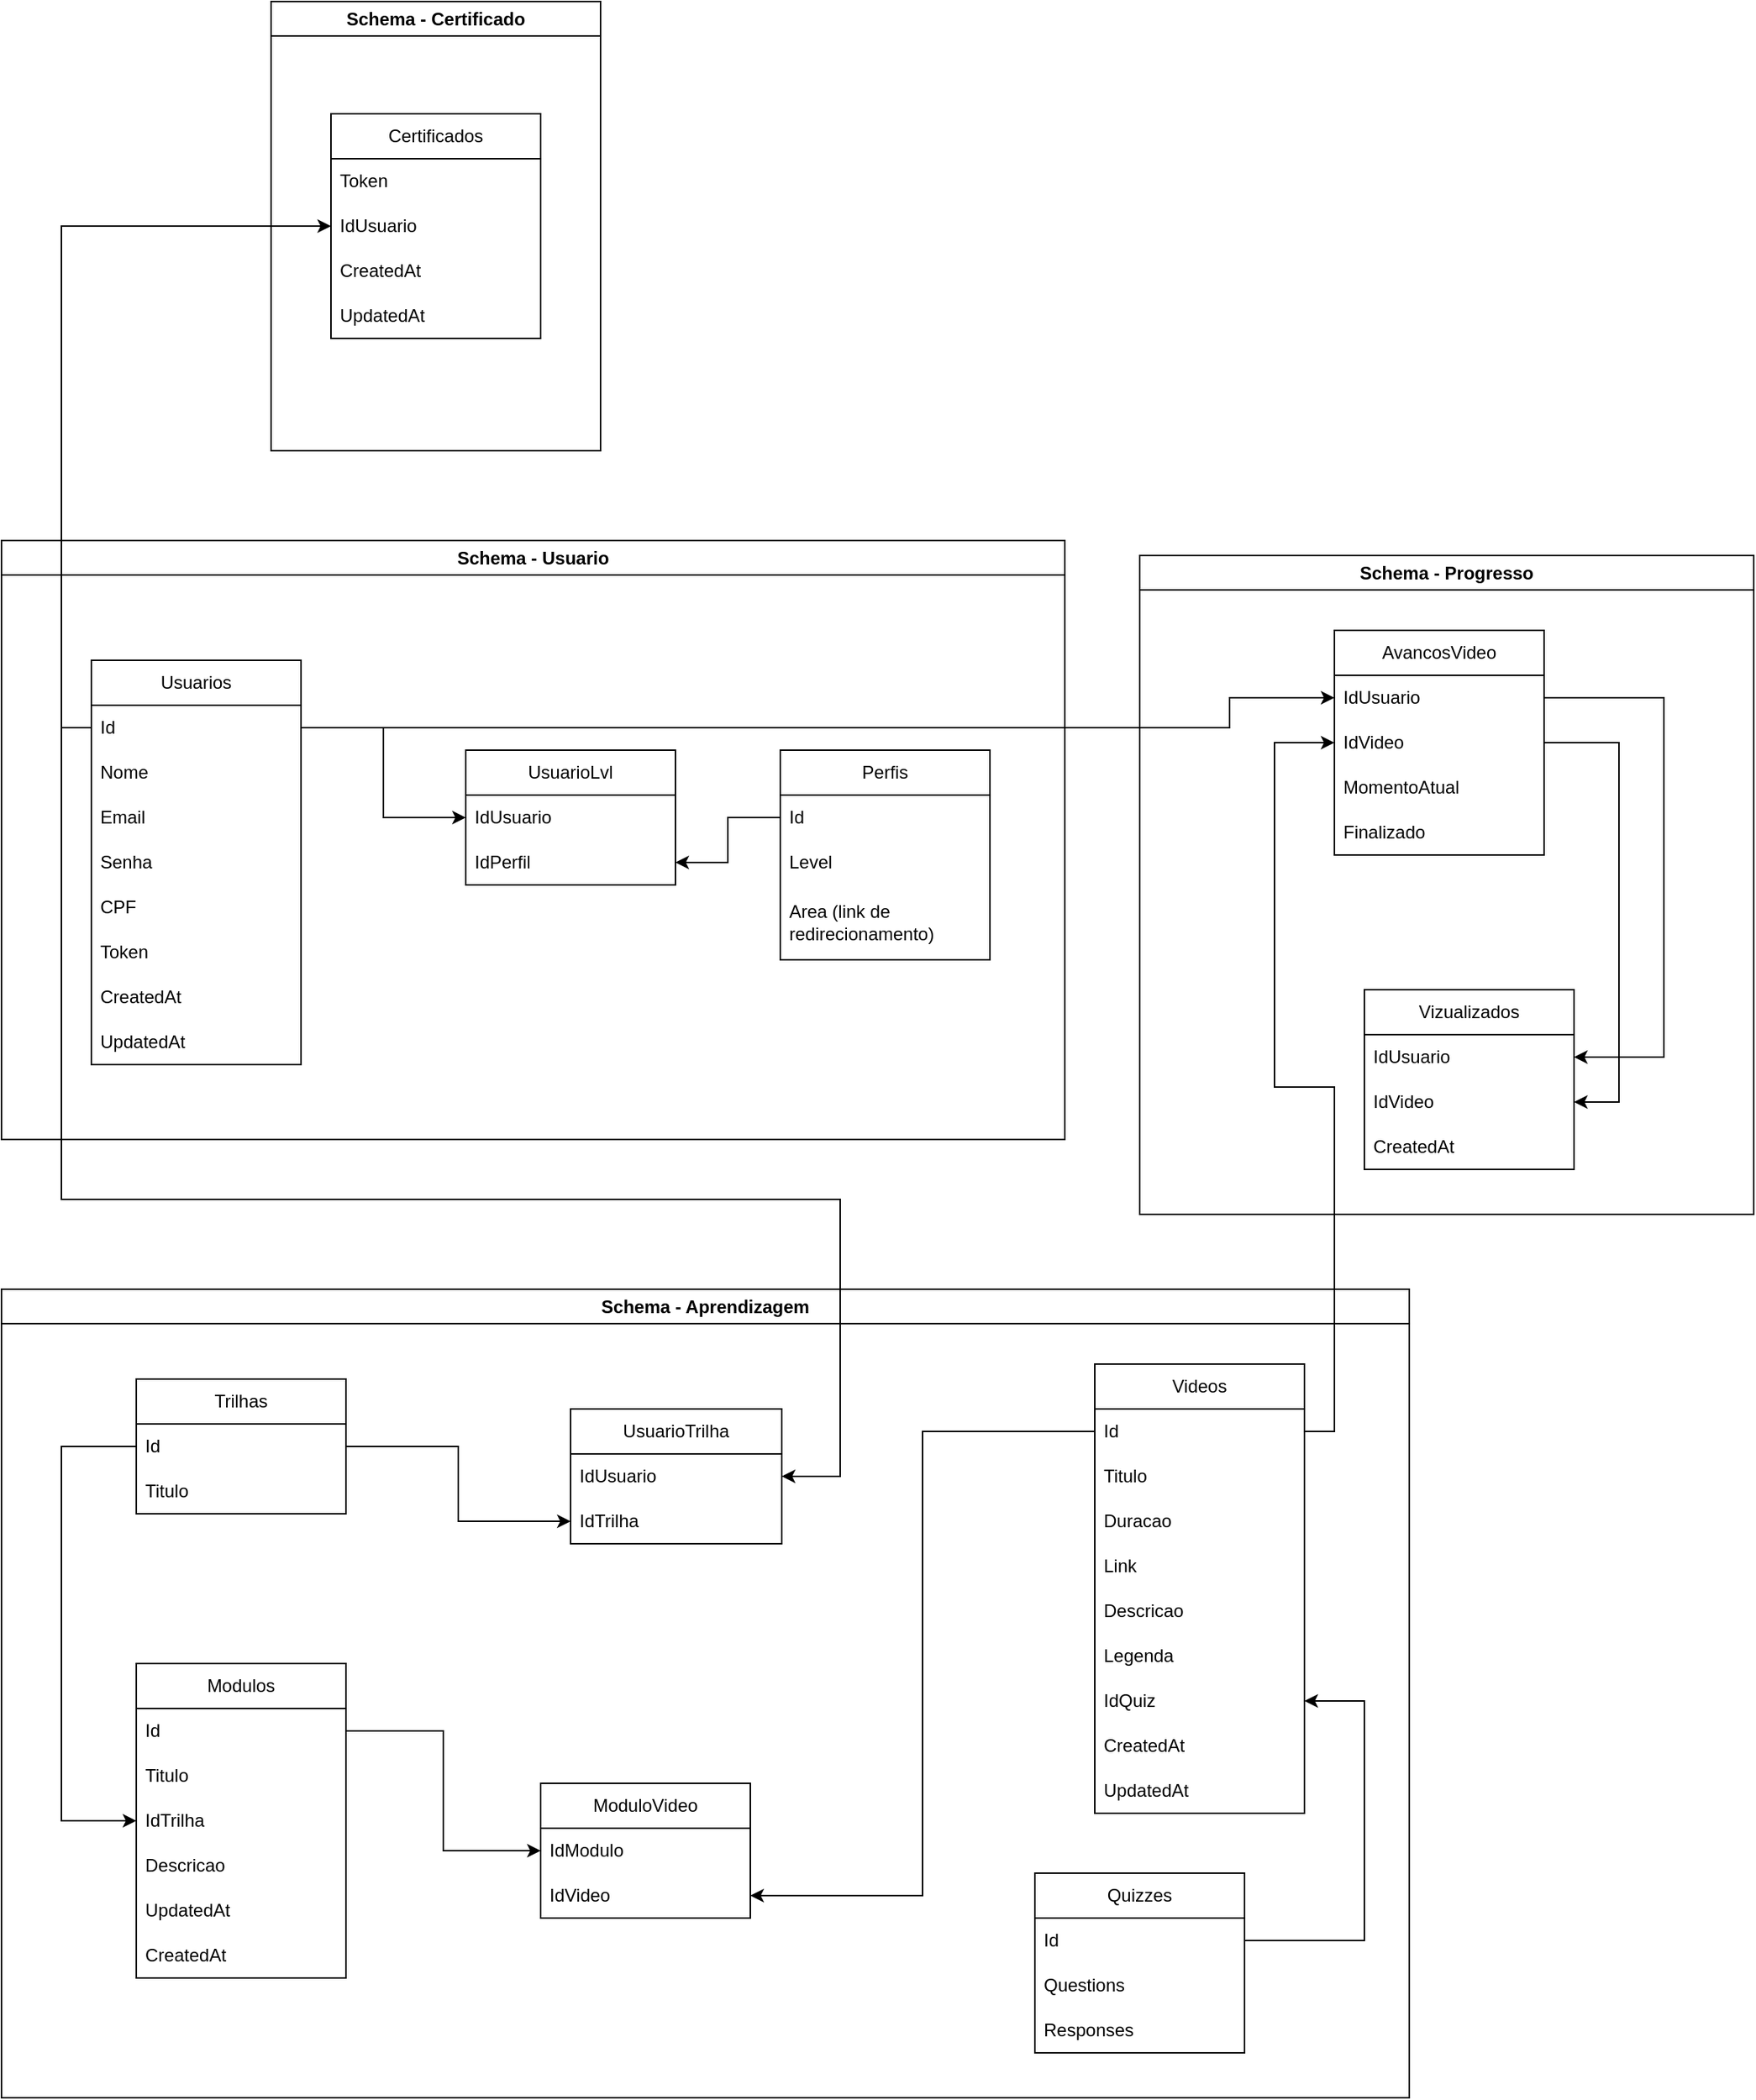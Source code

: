 <mxfile version="26.0.16">
  <diagram name="Página-1" id="J46BNIFR4DqUpVyar3QC">
    <mxGraphModel dx="1895" dy="3129" grid="1" gridSize="10" guides="1" tooltips="1" connect="1" arrows="1" fold="1" page="1" pageScale="1" pageWidth="827" pageHeight="1169" math="0" shadow="0">
      <root>
        <mxCell id="0" />
        <mxCell id="1" parent="0" />
        <mxCell id="i8VzWhoQtlo5uoMlYxRw-32" value="Schema - Usuario" style="swimlane;whiteSpace=wrap;html=1;" parent="1" vertex="1">
          <mxGeometry x="270" y="-370" width="710" height="400" as="geometry" />
        </mxCell>
        <mxCell id="i8VzWhoQtlo5uoMlYxRw-1" value="Usuarios" style="swimlane;fontStyle=0;childLayout=stackLayout;horizontal=1;startSize=30;horizontalStack=0;resizeParent=1;resizeParentMax=0;resizeLast=0;collapsible=1;marginBottom=0;whiteSpace=wrap;html=1;" parent="i8VzWhoQtlo5uoMlYxRw-32" vertex="1">
          <mxGeometry x="60" y="80" width="140" height="270" as="geometry" />
        </mxCell>
        <mxCell id="i8VzWhoQtlo5uoMlYxRw-10" value="Id" style="text;strokeColor=none;fillColor=none;align=left;verticalAlign=middle;spacingLeft=4;spacingRight=4;overflow=hidden;points=[[0,0.5],[1,0.5]];portConstraint=eastwest;rotatable=0;whiteSpace=wrap;html=1;" parent="i8VzWhoQtlo5uoMlYxRw-1" vertex="1">
          <mxGeometry y="30" width="140" height="30" as="geometry" />
        </mxCell>
        <mxCell id="i8VzWhoQtlo5uoMlYxRw-2" value="Nome" style="text;strokeColor=none;fillColor=none;align=left;verticalAlign=middle;spacingLeft=4;spacingRight=4;overflow=hidden;points=[[0,0.5],[1,0.5]];portConstraint=eastwest;rotatable=0;whiteSpace=wrap;html=1;" parent="i8VzWhoQtlo5uoMlYxRw-1" vertex="1">
          <mxGeometry y="60" width="140" height="30" as="geometry" />
        </mxCell>
        <mxCell id="i8VzWhoQtlo5uoMlYxRw-3" value="Email" style="text;strokeColor=none;fillColor=none;align=left;verticalAlign=middle;spacingLeft=4;spacingRight=4;overflow=hidden;points=[[0,0.5],[1,0.5]];portConstraint=eastwest;rotatable=0;whiteSpace=wrap;html=1;" parent="i8VzWhoQtlo5uoMlYxRw-1" vertex="1">
          <mxGeometry y="90" width="140" height="30" as="geometry" />
        </mxCell>
        <mxCell id="i8VzWhoQtlo5uoMlYxRw-4" value="Senha" style="text;strokeColor=none;fillColor=none;align=left;verticalAlign=middle;spacingLeft=4;spacingRight=4;overflow=hidden;points=[[0,0.5],[1,0.5]];portConstraint=eastwest;rotatable=0;whiteSpace=wrap;html=1;" parent="i8VzWhoQtlo5uoMlYxRw-1" vertex="1">
          <mxGeometry y="120" width="140" height="30" as="geometry" />
        </mxCell>
        <mxCell id="i8VzWhoQtlo5uoMlYxRw-5" value="CPF" style="text;strokeColor=none;fillColor=none;align=left;verticalAlign=middle;spacingLeft=4;spacingRight=4;overflow=hidden;points=[[0,0.5],[1,0.5]];portConstraint=eastwest;rotatable=0;whiteSpace=wrap;html=1;" parent="i8VzWhoQtlo5uoMlYxRw-1" vertex="1">
          <mxGeometry y="150" width="140" height="30" as="geometry" />
        </mxCell>
        <mxCell id="i8VzWhoQtlo5uoMlYxRw-6" value="Token" style="text;strokeColor=none;fillColor=none;align=left;verticalAlign=middle;spacingLeft=4;spacingRight=4;overflow=hidden;points=[[0,0.5],[1,0.5]];portConstraint=eastwest;rotatable=0;whiteSpace=wrap;html=1;" parent="i8VzWhoQtlo5uoMlYxRw-1" vertex="1">
          <mxGeometry y="180" width="140" height="30" as="geometry" />
        </mxCell>
        <mxCell id="i8VzWhoQtlo5uoMlYxRw-8" value="CreatedAt" style="text;strokeColor=none;fillColor=none;align=left;verticalAlign=middle;spacingLeft=4;spacingRight=4;overflow=hidden;points=[[0,0.5],[1,0.5]];portConstraint=eastwest;rotatable=0;whiteSpace=wrap;html=1;" parent="i8VzWhoQtlo5uoMlYxRw-1" vertex="1">
          <mxGeometry y="210" width="140" height="30" as="geometry" />
        </mxCell>
        <mxCell id="i8VzWhoQtlo5uoMlYxRw-9" value="UpdatedAt" style="text;strokeColor=none;fillColor=none;align=left;verticalAlign=middle;spacingLeft=4;spacingRight=4;overflow=hidden;points=[[0,0.5],[1,0.5]];portConstraint=eastwest;rotatable=0;whiteSpace=wrap;html=1;" parent="i8VzWhoQtlo5uoMlYxRw-1" vertex="1">
          <mxGeometry y="240" width="140" height="30" as="geometry" />
        </mxCell>
        <mxCell id="i8VzWhoQtlo5uoMlYxRw-11" value="Perfis" style="swimlane;fontStyle=0;childLayout=stackLayout;horizontal=1;startSize=30;horizontalStack=0;resizeParent=1;resizeParentMax=0;resizeLast=0;collapsible=1;marginBottom=0;whiteSpace=wrap;html=1;" parent="i8VzWhoQtlo5uoMlYxRw-32" vertex="1">
          <mxGeometry x="520" y="140" width="140" height="140" as="geometry" />
        </mxCell>
        <mxCell id="i8VzWhoQtlo5uoMlYxRw-12" value="Id" style="text;strokeColor=none;fillColor=none;align=left;verticalAlign=middle;spacingLeft=4;spacingRight=4;overflow=hidden;points=[[0,0.5],[1,0.5]];portConstraint=eastwest;rotatable=0;whiteSpace=wrap;html=1;" parent="i8VzWhoQtlo5uoMlYxRw-11" vertex="1">
          <mxGeometry y="30" width="140" height="30" as="geometry" />
        </mxCell>
        <mxCell id="i8VzWhoQtlo5uoMlYxRw-13" value="Level" style="text;strokeColor=none;fillColor=none;align=left;verticalAlign=middle;spacingLeft=4;spacingRight=4;overflow=hidden;points=[[0,0.5],[1,0.5]];portConstraint=eastwest;rotatable=0;whiteSpace=wrap;html=1;" parent="i8VzWhoQtlo5uoMlYxRw-11" vertex="1">
          <mxGeometry y="60" width="140" height="30" as="geometry" />
        </mxCell>
        <mxCell id="S9HirE6GE0eVUpvPNjMm-1" value="Area (link de redirecionamento)" style="text;strokeColor=none;fillColor=none;align=left;verticalAlign=middle;spacingLeft=4;spacingRight=4;overflow=hidden;points=[[0,0.5],[1,0.5]];portConstraint=eastwest;rotatable=0;whiteSpace=wrap;html=1;" vertex="1" parent="i8VzWhoQtlo5uoMlYxRw-11">
          <mxGeometry y="90" width="140" height="50" as="geometry" />
        </mxCell>
        <mxCell id="i8VzWhoQtlo5uoMlYxRw-15" value="UsuarioLvl" style="swimlane;fontStyle=0;childLayout=stackLayout;horizontal=1;startSize=30;horizontalStack=0;resizeParent=1;resizeParentMax=0;resizeLast=0;collapsible=1;marginBottom=0;whiteSpace=wrap;html=1;" parent="i8VzWhoQtlo5uoMlYxRw-32" vertex="1">
          <mxGeometry x="310" y="140" width="140" height="90" as="geometry" />
        </mxCell>
        <mxCell id="i8VzWhoQtlo5uoMlYxRw-16" value="IdUsuario" style="text;strokeColor=none;fillColor=none;align=left;verticalAlign=middle;spacingLeft=4;spacingRight=4;overflow=hidden;points=[[0,0.5],[1,0.5]];portConstraint=eastwest;rotatable=0;whiteSpace=wrap;html=1;" parent="i8VzWhoQtlo5uoMlYxRw-15" vertex="1">
          <mxGeometry y="30" width="140" height="30" as="geometry" />
        </mxCell>
        <mxCell id="i8VzWhoQtlo5uoMlYxRw-17" value="IdPerfil" style="text;strokeColor=none;fillColor=none;align=left;verticalAlign=middle;spacingLeft=4;spacingRight=4;overflow=hidden;points=[[0,0.5],[1,0.5]];portConstraint=eastwest;rotatable=0;whiteSpace=wrap;html=1;" parent="i8VzWhoQtlo5uoMlYxRw-15" vertex="1">
          <mxGeometry y="60" width="140" height="30" as="geometry" />
        </mxCell>
        <mxCell id="i8VzWhoQtlo5uoMlYxRw-19" style="edgeStyle=orthogonalEdgeStyle;rounded=0;orthogonalLoop=1;jettySize=auto;html=1;exitX=1;exitY=0.5;exitDx=0;exitDy=0;entryX=0;entryY=0.5;entryDx=0;entryDy=0;" parent="i8VzWhoQtlo5uoMlYxRw-32" source="i8VzWhoQtlo5uoMlYxRw-10" target="i8VzWhoQtlo5uoMlYxRw-16" edge="1">
          <mxGeometry relative="1" as="geometry" />
        </mxCell>
        <mxCell id="i8VzWhoQtlo5uoMlYxRw-20" style="edgeStyle=orthogonalEdgeStyle;rounded=0;orthogonalLoop=1;jettySize=auto;html=1;exitX=0;exitY=0.5;exitDx=0;exitDy=0;entryX=1;entryY=0.5;entryDx=0;entryDy=0;" parent="i8VzWhoQtlo5uoMlYxRw-32" source="i8VzWhoQtlo5uoMlYxRw-12" target="i8VzWhoQtlo5uoMlYxRw-17" edge="1">
          <mxGeometry relative="1" as="geometry" />
        </mxCell>
        <mxCell id="i8VzWhoQtlo5uoMlYxRw-33" value="Schema - Aprendizagem" style="swimlane;whiteSpace=wrap;html=1;" parent="1" vertex="1">
          <mxGeometry x="270" y="130" width="940" height="540" as="geometry" />
        </mxCell>
        <mxCell id="i8VzWhoQtlo5uoMlYxRw-21" value="Modulos" style="swimlane;fontStyle=0;childLayout=stackLayout;horizontal=1;startSize=30;horizontalStack=0;resizeParent=1;resizeParentMax=0;resizeLast=0;collapsible=1;marginBottom=0;whiteSpace=wrap;html=1;" parent="i8VzWhoQtlo5uoMlYxRw-33" vertex="1">
          <mxGeometry x="90" y="250" width="140" height="210" as="geometry" />
        </mxCell>
        <mxCell id="i8VzWhoQtlo5uoMlYxRw-22" value="Id" style="text;strokeColor=none;fillColor=none;align=left;verticalAlign=middle;spacingLeft=4;spacingRight=4;overflow=hidden;points=[[0,0.5],[1,0.5]];portConstraint=eastwest;rotatable=0;whiteSpace=wrap;html=1;" parent="i8VzWhoQtlo5uoMlYxRw-21" vertex="1">
          <mxGeometry y="30" width="140" height="30" as="geometry" />
        </mxCell>
        <mxCell id="i8VzWhoQtlo5uoMlYxRw-23" value="Titulo" style="text;strokeColor=none;fillColor=none;align=left;verticalAlign=middle;spacingLeft=4;spacingRight=4;overflow=hidden;points=[[0,0.5],[1,0.5]];portConstraint=eastwest;rotatable=0;whiteSpace=wrap;html=1;" parent="i8VzWhoQtlo5uoMlYxRw-21" vertex="1">
          <mxGeometry y="60" width="140" height="30" as="geometry" />
        </mxCell>
        <mxCell id="i8VzWhoQtlo5uoMlYxRw-30" value="IdTrilha" style="text;strokeColor=none;fillColor=none;align=left;verticalAlign=middle;spacingLeft=4;spacingRight=4;overflow=hidden;points=[[0,0.5],[1,0.5]];portConstraint=eastwest;rotatable=0;whiteSpace=wrap;html=1;" parent="i8VzWhoQtlo5uoMlYxRw-21" vertex="1">
          <mxGeometry y="90" width="140" height="30" as="geometry" />
        </mxCell>
        <mxCell id="S9HirE6GE0eVUpvPNjMm-11" value="Descricao" style="text;strokeColor=none;fillColor=none;align=left;verticalAlign=middle;spacingLeft=4;spacingRight=4;overflow=hidden;points=[[0,0.5],[1,0.5]];portConstraint=eastwest;rotatable=0;whiteSpace=wrap;html=1;" vertex="1" parent="i8VzWhoQtlo5uoMlYxRw-21">
          <mxGeometry y="120" width="140" height="30" as="geometry" />
        </mxCell>
        <mxCell id="i8VzWhoQtlo5uoMlYxRw-29" value="UpdatedAt" style="text;strokeColor=none;fillColor=none;align=left;verticalAlign=middle;spacingLeft=4;spacingRight=4;overflow=hidden;points=[[0,0.5],[1,0.5]];portConstraint=eastwest;rotatable=0;whiteSpace=wrap;html=1;" parent="i8VzWhoQtlo5uoMlYxRw-21" vertex="1">
          <mxGeometry y="150" width="140" height="30" as="geometry" />
        </mxCell>
        <mxCell id="i8VzWhoQtlo5uoMlYxRw-28" value="CreatedAt" style="text;strokeColor=none;fillColor=none;align=left;verticalAlign=middle;spacingLeft=4;spacingRight=4;overflow=hidden;points=[[0,0.5],[1,0.5]];portConstraint=eastwest;rotatable=0;whiteSpace=wrap;html=1;" parent="i8VzWhoQtlo5uoMlYxRw-21" vertex="1">
          <mxGeometry y="180" width="140" height="30" as="geometry" />
        </mxCell>
        <mxCell id="i8VzWhoQtlo5uoMlYxRw-25" value="Trilhas" style="swimlane;fontStyle=0;childLayout=stackLayout;horizontal=1;startSize=30;horizontalStack=0;resizeParent=1;resizeParentMax=0;resizeLast=0;collapsible=1;marginBottom=0;whiteSpace=wrap;html=1;" parent="i8VzWhoQtlo5uoMlYxRw-33" vertex="1">
          <mxGeometry x="90" y="60" width="140" height="90" as="geometry" />
        </mxCell>
        <mxCell id="i8VzWhoQtlo5uoMlYxRw-26" value="Id" style="text;strokeColor=none;fillColor=none;align=left;verticalAlign=middle;spacingLeft=4;spacingRight=4;overflow=hidden;points=[[0,0.5],[1,0.5]];portConstraint=eastwest;rotatable=0;whiteSpace=wrap;html=1;" parent="i8VzWhoQtlo5uoMlYxRw-25" vertex="1">
          <mxGeometry y="30" width="140" height="30" as="geometry" />
        </mxCell>
        <mxCell id="i8VzWhoQtlo5uoMlYxRw-27" value="Titulo" style="text;strokeColor=none;fillColor=none;align=left;verticalAlign=middle;spacingLeft=4;spacingRight=4;overflow=hidden;points=[[0,0.5],[1,0.5]];portConstraint=eastwest;rotatable=0;whiteSpace=wrap;html=1;" parent="i8VzWhoQtlo5uoMlYxRw-25" vertex="1">
          <mxGeometry y="60" width="140" height="30" as="geometry" />
        </mxCell>
        <mxCell id="S9HirE6GE0eVUpvPNjMm-2" value="Videos" style="swimlane;fontStyle=0;childLayout=stackLayout;horizontal=1;startSize=30;horizontalStack=0;resizeParent=1;resizeParentMax=0;resizeLast=0;collapsible=1;marginBottom=0;whiteSpace=wrap;html=1;" vertex="1" parent="i8VzWhoQtlo5uoMlYxRw-33">
          <mxGeometry x="730" y="50" width="140" height="300" as="geometry" />
        </mxCell>
        <mxCell id="S9HirE6GE0eVUpvPNjMm-3" value="Id" style="text;strokeColor=none;fillColor=none;align=left;verticalAlign=middle;spacingLeft=4;spacingRight=4;overflow=hidden;points=[[0,0.5],[1,0.5]];portConstraint=eastwest;rotatable=0;whiteSpace=wrap;html=1;" vertex="1" parent="S9HirE6GE0eVUpvPNjMm-2">
          <mxGeometry y="30" width="140" height="30" as="geometry" />
        </mxCell>
        <mxCell id="S9HirE6GE0eVUpvPNjMm-4" value="Titulo" style="text;strokeColor=none;fillColor=none;align=left;verticalAlign=middle;spacingLeft=4;spacingRight=4;overflow=hidden;points=[[0,0.5],[1,0.5]];portConstraint=eastwest;rotatable=0;whiteSpace=wrap;html=1;" vertex="1" parent="S9HirE6GE0eVUpvPNjMm-2">
          <mxGeometry y="60" width="140" height="30" as="geometry" />
        </mxCell>
        <mxCell id="S9HirE6GE0eVUpvPNjMm-43" value="Duracao" style="text;strokeColor=none;fillColor=none;align=left;verticalAlign=middle;spacingLeft=4;spacingRight=4;overflow=hidden;points=[[0,0.5],[1,0.5]];portConstraint=eastwest;rotatable=0;whiteSpace=wrap;html=1;" vertex="1" parent="S9HirE6GE0eVUpvPNjMm-2">
          <mxGeometry y="90" width="140" height="30" as="geometry" />
        </mxCell>
        <mxCell id="S9HirE6GE0eVUpvPNjMm-5" value="Link" style="text;strokeColor=none;fillColor=none;align=left;verticalAlign=middle;spacingLeft=4;spacingRight=4;overflow=hidden;points=[[0,0.5],[1,0.5]];portConstraint=eastwest;rotatable=0;whiteSpace=wrap;html=1;" vertex="1" parent="S9HirE6GE0eVUpvPNjMm-2">
          <mxGeometry y="120" width="140" height="30" as="geometry" />
        </mxCell>
        <mxCell id="S9HirE6GE0eVUpvPNjMm-14" value="Descricao" style="text;strokeColor=none;fillColor=none;align=left;verticalAlign=middle;spacingLeft=4;spacingRight=4;overflow=hidden;points=[[0,0.5],[1,0.5]];portConstraint=eastwest;rotatable=0;whiteSpace=wrap;html=1;" vertex="1" parent="S9HirE6GE0eVUpvPNjMm-2">
          <mxGeometry y="150" width="140" height="30" as="geometry" />
        </mxCell>
        <mxCell id="S9HirE6GE0eVUpvPNjMm-15" value="Legenda" style="text;strokeColor=none;fillColor=none;align=left;verticalAlign=middle;spacingLeft=4;spacingRight=4;overflow=hidden;points=[[0,0.5],[1,0.5]];portConstraint=eastwest;rotatable=0;whiteSpace=wrap;html=1;" vertex="1" parent="S9HirE6GE0eVUpvPNjMm-2">
          <mxGeometry y="180" width="140" height="30" as="geometry" />
        </mxCell>
        <mxCell id="S9HirE6GE0eVUpvPNjMm-16" value="IdQuiz" style="text;strokeColor=none;fillColor=none;align=left;verticalAlign=middle;spacingLeft=4;spacingRight=4;overflow=hidden;points=[[0,0.5],[1,0.5]];portConstraint=eastwest;rotatable=0;whiteSpace=wrap;html=1;" vertex="1" parent="S9HirE6GE0eVUpvPNjMm-2">
          <mxGeometry y="210" width="140" height="30" as="geometry" />
        </mxCell>
        <mxCell id="S9HirE6GE0eVUpvPNjMm-67" value="CreatedAt" style="text;strokeColor=none;fillColor=none;align=left;verticalAlign=middle;spacingLeft=4;spacingRight=4;overflow=hidden;points=[[0,0.5],[1,0.5]];portConstraint=eastwest;rotatable=0;whiteSpace=wrap;html=1;" vertex="1" parent="S9HirE6GE0eVUpvPNjMm-2">
          <mxGeometry y="240" width="140" height="30" as="geometry" />
        </mxCell>
        <mxCell id="S9HirE6GE0eVUpvPNjMm-68" value="UpdatedAt" style="text;strokeColor=none;fillColor=none;align=left;verticalAlign=middle;spacingLeft=4;spacingRight=4;overflow=hidden;points=[[0,0.5],[1,0.5]];portConstraint=eastwest;rotatable=0;whiteSpace=wrap;html=1;" vertex="1" parent="S9HirE6GE0eVUpvPNjMm-2">
          <mxGeometry y="270" width="140" height="30" as="geometry" />
        </mxCell>
        <mxCell id="S9HirE6GE0eVUpvPNjMm-7" value="ModuloVideo" style="swimlane;fontStyle=0;childLayout=stackLayout;horizontal=1;startSize=30;horizontalStack=0;resizeParent=1;resizeParentMax=0;resizeLast=0;collapsible=1;marginBottom=0;whiteSpace=wrap;html=1;" vertex="1" parent="i8VzWhoQtlo5uoMlYxRw-33">
          <mxGeometry x="360" y="330" width="140" height="90" as="geometry" />
        </mxCell>
        <mxCell id="S9HirE6GE0eVUpvPNjMm-8" value="IdModulo" style="text;strokeColor=none;fillColor=none;align=left;verticalAlign=middle;spacingLeft=4;spacingRight=4;overflow=hidden;points=[[0,0.5],[1,0.5]];portConstraint=eastwest;rotatable=0;whiteSpace=wrap;html=1;" vertex="1" parent="S9HirE6GE0eVUpvPNjMm-7">
          <mxGeometry y="30" width="140" height="30" as="geometry" />
        </mxCell>
        <mxCell id="S9HirE6GE0eVUpvPNjMm-9" value="IdVideo" style="text;strokeColor=none;fillColor=none;align=left;verticalAlign=middle;spacingLeft=4;spacingRight=4;overflow=hidden;points=[[0,0.5],[1,0.5]];portConstraint=eastwest;rotatable=0;whiteSpace=wrap;html=1;" vertex="1" parent="S9HirE6GE0eVUpvPNjMm-7">
          <mxGeometry y="60" width="140" height="30" as="geometry" />
        </mxCell>
        <mxCell id="S9HirE6GE0eVUpvPNjMm-13" style="edgeStyle=orthogonalEdgeStyle;rounded=0;orthogonalLoop=1;jettySize=auto;html=1;exitX=0;exitY=0.5;exitDx=0;exitDy=0;entryX=1;entryY=0.5;entryDx=0;entryDy=0;" edge="1" parent="i8VzWhoQtlo5uoMlYxRw-33" source="S9HirE6GE0eVUpvPNjMm-3" target="S9HirE6GE0eVUpvPNjMm-9">
          <mxGeometry relative="1" as="geometry" />
        </mxCell>
        <mxCell id="S9HirE6GE0eVUpvPNjMm-17" value="Quizzes" style="swimlane;fontStyle=0;childLayout=stackLayout;horizontal=1;startSize=30;horizontalStack=0;resizeParent=1;resizeParentMax=0;resizeLast=0;collapsible=1;marginBottom=0;whiteSpace=wrap;html=1;" vertex="1" parent="i8VzWhoQtlo5uoMlYxRw-33">
          <mxGeometry x="690" y="390" width="140" height="120" as="geometry" />
        </mxCell>
        <mxCell id="S9HirE6GE0eVUpvPNjMm-18" value="Id" style="text;strokeColor=none;fillColor=none;align=left;verticalAlign=middle;spacingLeft=4;spacingRight=4;overflow=hidden;points=[[0,0.5],[1,0.5]];portConstraint=eastwest;rotatable=0;whiteSpace=wrap;html=1;" vertex="1" parent="S9HirE6GE0eVUpvPNjMm-17">
          <mxGeometry y="30" width="140" height="30" as="geometry" />
        </mxCell>
        <mxCell id="S9HirE6GE0eVUpvPNjMm-19" value="Questions" style="text;strokeColor=none;fillColor=none;align=left;verticalAlign=middle;spacingLeft=4;spacingRight=4;overflow=hidden;points=[[0,0.5],[1,0.5]];portConstraint=eastwest;rotatable=0;whiteSpace=wrap;html=1;" vertex="1" parent="S9HirE6GE0eVUpvPNjMm-17">
          <mxGeometry y="60" width="140" height="30" as="geometry" />
        </mxCell>
        <mxCell id="S9HirE6GE0eVUpvPNjMm-20" value="Responses" style="text;strokeColor=none;fillColor=none;align=left;verticalAlign=middle;spacingLeft=4;spacingRight=4;overflow=hidden;points=[[0,0.5],[1,0.5]];portConstraint=eastwest;rotatable=0;whiteSpace=wrap;html=1;" vertex="1" parent="S9HirE6GE0eVUpvPNjMm-17">
          <mxGeometry y="90" width="140" height="30" as="geometry" />
        </mxCell>
        <mxCell id="S9HirE6GE0eVUpvPNjMm-22" value="UsuarioTrilha" style="swimlane;fontStyle=0;childLayout=stackLayout;horizontal=1;startSize=30;horizontalStack=0;resizeParent=1;resizeParentMax=0;resizeLast=0;collapsible=1;marginBottom=0;whiteSpace=wrap;html=1;" vertex="1" parent="i8VzWhoQtlo5uoMlYxRw-33">
          <mxGeometry x="380" y="80" width="141" height="90" as="geometry" />
        </mxCell>
        <mxCell id="S9HirE6GE0eVUpvPNjMm-23" value="IdUsuario" style="text;strokeColor=none;fillColor=none;align=left;verticalAlign=middle;spacingLeft=4;spacingRight=4;overflow=hidden;points=[[0,0.5],[1,0.5]];portConstraint=eastwest;rotatable=0;whiteSpace=wrap;html=1;" vertex="1" parent="S9HirE6GE0eVUpvPNjMm-22">
          <mxGeometry y="30" width="141" height="30" as="geometry" />
        </mxCell>
        <mxCell id="S9HirE6GE0eVUpvPNjMm-24" value="IdTrilha" style="text;strokeColor=none;fillColor=none;align=left;verticalAlign=middle;spacingLeft=4;spacingRight=4;overflow=hidden;points=[[0,0.5],[1,0.5]];portConstraint=eastwest;rotatable=0;whiteSpace=wrap;html=1;" vertex="1" parent="S9HirE6GE0eVUpvPNjMm-22">
          <mxGeometry y="60" width="141" height="30" as="geometry" />
        </mxCell>
        <mxCell id="S9HirE6GE0eVUpvPNjMm-51" style="edgeStyle=orthogonalEdgeStyle;rounded=0;orthogonalLoop=1;jettySize=auto;html=1;exitX=1;exitY=0.5;exitDx=0;exitDy=0;entryX=0;entryY=0.5;entryDx=0;entryDy=0;" edge="1" parent="i8VzWhoQtlo5uoMlYxRw-33" source="i8VzWhoQtlo5uoMlYxRw-22" target="S9HirE6GE0eVUpvPNjMm-8">
          <mxGeometry relative="1" as="geometry" />
        </mxCell>
        <mxCell id="S9HirE6GE0eVUpvPNjMm-53" style="edgeStyle=orthogonalEdgeStyle;rounded=0;orthogonalLoop=1;jettySize=auto;html=1;exitX=1;exitY=0.5;exitDx=0;exitDy=0;entryX=0;entryY=0.5;entryDx=0;entryDy=0;" edge="1" parent="i8VzWhoQtlo5uoMlYxRw-33" source="i8VzWhoQtlo5uoMlYxRw-26" target="S9HirE6GE0eVUpvPNjMm-24">
          <mxGeometry relative="1" as="geometry" />
        </mxCell>
        <mxCell id="S9HirE6GE0eVUpvPNjMm-54" style="edgeStyle=orthogonalEdgeStyle;rounded=0;orthogonalLoop=1;jettySize=auto;html=1;exitX=0;exitY=0.5;exitDx=0;exitDy=0;entryX=0;entryY=0.5;entryDx=0;entryDy=0;" edge="1" parent="i8VzWhoQtlo5uoMlYxRw-33" source="i8VzWhoQtlo5uoMlYxRw-26" target="i8VzWhoQtlo5uoMlYxRw-30">
          <mxGeometry relative="1" as="geometry">
            <Array as="points">
              <mxPoint x="40" y="105" />
              <mxPoint x="40" y="355" />
            </Array>
          </mxGeometry>
        </mxCell>
        <mxCell id="S9HirE6GE0eVUpvPNjMm-56" style="edgeStyle=orthogonalEdgeStyle;rounded=0;orthogonalLoop=1;jettySize=auto;html=1;exitX=1;exitY=0.5;exitDx=0;exitDy=0;entryX=1;entryY=0.5;entryDx=0;entryDy=0;" edge="1" parent="i8VzWhoQtlo5uoMlYxRw-33" source="S9HirE6GE0eVUpvPNjMm-18" target="S9HirE6GE0eVUpvPNjMm-16">
          <mxGeometry relative="1" as="geometry">
            <Array as="points">
              <mxPoint x="910" y="435" />
              <mxPoint x="910" y="275" />
            </Array>
          </mxGeometry>
        </mxCell>
        <mxCell id="S9HirE6GE0eVUpvPNjMm-27" style="edgeStyle=orthogonalEdgeStyle;rounded=0;orthogonalLoop=1;jettySize=auto;html=1;exitX=0;exitY=0.5;exitDx=0;exitDy=0;entryX=1;entryY=0.5;entryDx=0;entryDy=0;" edge="1" parent="1" source="i8VzWhoQtlo5uoMlYxRw-10" target="S9HirE6GE0eVUpvPNjMm-23">
          <mxGeometry relative="1" as="geometry">
            <Array as="points">
              <mxPoint x="310" y="-245" />
              <mxPoint x="310" y="70" />
              <mxPoint x="830" y="70" />
              <mxPoint x="830" y="255" />
            </Array>
          </mxGeometry>
        </mxCell>
        <mxCell id="S9HirE6GE0eVUpvPNjMm-28" value="Schema - Progresso" style="swimlane;whiteSpace=wrap;html=1;" vertex="1" parent="1">
          <mxGeometry x="1030" y="-360" width="410" height="440" as="geometry" />
        </mxCell>
        <mxCell id="S9HirE6GE0eVUpvPNjMm-29" value="AvancosVideo" style="swimlane;fontStyle=0;childLayout=stackLayout;horizontal=1;startSize=30;horizontalStack=0;resizeParent=1;resizeParentMax=0;resizeLast=0;collapsible=1;marginBottom=0;whiteSpace=wrap;html=1;" vertex="1" parent="S9HirE6GE0eVUpvPNjMm-28">
          <mxGeometry x="130" y="50" width="140" height="150" as="geometry" />
        </mxCell>
        <mxCell id="S9HirE6GE0eVUpvPNjMm-30" value="IdUsuario" style="text;strokeColor=none;fillColor=none;align=left;verticalAlign=middle;spacingLeft=4;spacingRight=4;overflow=hidden;points=[[0,0.5],[1,0.5]];portConstraint=eastwest;rotatable=0;whiteSpace=wrap;html=1;" vertex="1" parent="S9HirE6GE0eVUpvPNjMm-29">
          <mxGeometry y="30" width="140" height="30" as="geometry" />
        </mxCell>
        <mxCell id="S9HirE6GE0eVUpvPNjMm-31" value="IdVideo" style="text;strokeColor=none;fillColor=none;align=left;verticalAlign=middle;spacingLeft=4;spacingRight=4;overflow=hidden;points=[[0,0.5],[1,0.5]];portConstraint=eastwest;rotatable=0;whiteSpace=wrap;html=1;" vertex="1" parent="S9HirE6GE0eVUpvPNjMm-29">
          <mxGeometry y="60" width="140" height="30" as="geometry" />
        </mxCell>
        <mxCell id="S9HirE6GE0eVUpvPNjMm-32" value="MomentoAtual" style="text;strokeColor=none;fillColor=none;align=left;verticalAlign=middle;spacingLeft=4;spacingRight=4;overflow=hidden;points=[[0,0.5],[1,0.5]];portConstraint=eastwest;rotatable=0;whiteSpace=wrap;html=1;" vertex="1" parent="S9HirE6GE0eVUpvPNjMm-29">
          <mxGeometry y="90" width="140" height="30" as="geometry" />
        </mxCell>
        <mxCell id="S9HirE6GE0eVUpvPNjMm-44" value="Finalizado" style="text;strokeColor=none;fillColor=none;align=left;verticalAlign=middle;spacingLeft=4;spacingRight=4;overflow=hidden;points=[[0,0.5],[1,0.5]];portConstraint=eastwest;rotatable=0;whiteSpace=wrap;html=1;" vertex="1" parent="S9HirE6GE0eVUpvPNjMm-29">
          <mxGeometry y="120" width="140" height="30" as="geometry" />
        </mxCell>
        <mxCell id="S9HirE6GE0eVUpvPNjMm-59" value="Vizualizados" style="swimlane;fontStyle=0;childLayout=stackLayout;horizontal=1;startSize=30;horizontalStack=0;resizeParent=1;resizeParentMax=0;resizeLast=0;collapsible=1;marginBottom=0;whiteSpace=wrap;html=1;" vertex="1" parent="S9HirE6GE0eVUpvPNjMm-28">
          <mxGeometry x="150" y="290" width="140" height="120" as="geometry" />
        </mxCell>
        <mxCell id="S9HirE6GE0eVUpvPNjMm-60" value="IdUsuario" style="text;strokeColor=none;fillColor=none;align=left;verticalAlign=middle;spacingLeft=4;spacingRight=4;overflow=hidden;points=[[0,0.5],[1,0.5]];portConstraint=eastwest;rotatable=0;whiteSpace=wrap;html=1;" vertex="1" parent="S9HirE6GE0eVUpvPNjMm-59">
          <mxGeometry y="30" width="140" height="30" as="geometry" />
        </mxCell>
        <mxCell id="S9HirE6GE0eVUpvPNjMm-61" value="IdVideo" style="text;strokeColor=none;fillColor=none;align=left;verticalAlign=middle;spacingLeft=4;spacingRight=4;overflow=hidden;points=[[0,0.5],[1,0.5]];portConstraint=eastwest;rotatable=0;whiteSpace=wrap;html=1;" vertex="1" parent="S9HirE6GE0eVUpvPNjMm-59">
          <mxGeometry y="60" width="140" height="30" as="geometry" />
        </mxCell>
        <mxCell id="S9HirE6GE0eVUpvPNjMm-64" value="CreatedAt" style="text;strokeColor=none;fillColor=none;align=left;verticalAlign=middle;spacingLeft=4;spacingRight=4;overflow=hidden;points=[[0,0.5],[1,0.5]];portConstraint=eastwest;rotatable=0;whiteSpace=wrap;html=1;" vertex="1" parent="S9HirE6GE0eVUpvPNjMm-59">
          <mxGeometry y="90" width="140" height="30" as="geometry" />
        </mxCell>
        <mxCell id="S9HirE6GE0eVUpvPNjMm-65" style="edgeStyle=orthogonalEdgeStyle;rounded=0;orthogonalLoop=1;jettySize=auto;html=1;exitX=1;exitY=0.5;exitDx=0;exitDy=0;entryX=1;entryY=0.5;entryDx=0;entryDy=0;" edge="1" parent="S9HirE6GE0eVUpvPNjMm-28" source="S9HirE6GE0eVUpvPNjMm-31" target="S9HirE6GE0eVUpvPNjMm-61">
          <mxGeometry relative="1" as="geometry">
            <Array as="points">
              <mxPoint x="320" y="125" />
              <mxPoint x="320" y="365" />
            </Array>
          </mxGeometry>
        </mxCell>
        <mxCell id="S9HirE6GE0eVUpvPNjMm-66" style="edgeStyle=orthogonalEdgeStyle;rounded=0;orthogonalLoop=1;jettySize=auto;html=1;exitX=1;exitY=0.5;exitDx=0;exitDy=0;entryX=1;entryY=0.5;entryDx=0;entryDy=0;" edge="1" parent="S9HirE6GE0eVUpvPNjMm-28" source="S9HirE6GE0eVUpvPNjMm-30" target="S9HirE6GE0eVUpvPNjMm-60">
          <mxGeometry relative="1" as="geometry">
            <Array as="points">
              <mxPoint x="350" y="95" />
              <mxPoint x="350" y="335" />
            </Array>
          </mxGeometry>
        </mxCell>
        <mxCell id="S9HirE6GE0eVUpvPNjMm-57" style="edgeStyle=orthogonalEdgeStyle;rounded=0;orthogonalLoop=1;jettySize=auto;html=1;exitX=1;exitY=0.5;exitDx=0;exitDy=0;entryX=0;entryY=0.5;entryDx=0;entryDy=0;" edge="1" parent="1" source="i8VzWhoQtlo5uoMlYxRw-10" target="S9HirE6GE0eVUpvPNjMm-30">
          <mxGeometry relative="1" as="geometry">
            <Array as="points">
              <mxPoint x="1090" y="-245" />
              <mxPoint x="1090" y="-265" />
            </Array>
          </mxGeometry>
        </mxCell>
        <mxCell id="S9HirE6GE0eVUpvPNjMm-58" style="edgeStyle=orthogonalEdgeStyle;rounded=0;orthogonalLoop=1;jettySize=auto;html=1;exitX=1;exitY=0.5;exitDx=0;exitDy=0;entryX=0;entryY=0.5;entryDx=0;entryDy=0;" edge="1" parent="1" source="S9HirE6GE0eVUpvPNjMm-3" target="S9HirE6GE0eVUpvPNjMm-31">
          <mxGeometry relative="1" as="geometry">
            <Array as="points">
              <mxPoint x="1160" y="225" />
              <mxPoint x="1160" y="-5" />
              <mxPoint x="1120" y="-5" />
              <mxPoint x="1120" y="-235" />
            </Array>
          </mxGeometry>
        </mxCell>
        <mxCell id="S9HirE6GE0eVUpvPNjMm-69" value="Schema - Certificado" style="swimlane;whiteSpace=wrap;html=1;" vertex="1" parent="1">
          <mxGeometry x="450" y="-730" width="220" height="300" as="geometry" />
        </mxCell>
        <mxCell id="S9HirE6GE0eVUpvPNjMm-70" value="Certificados" style="swimlane;fontStyle=0;childLayout=stackLayout;horizontal=1;startSize=30;horizontalStack=0;resizeParent=1;resizeParentMax=0;resizeLast=0;collapsible=1;marginBottom=0;whiteSpace=wrap;html=1;" vertex="1" parent="S9HirE6GE0eVUpvPNjMm-69">
          <mxGeometry x="40" y="75" width="140" height="150" as="geometry" />
        </mxCell>
        <mxCell id="S9HirE6GE0eVUpvPNjMm-71" value="Token" style="text;strokeColor=none;fillColor=none;align=left;verticalAlign=middle;spacingLeft=4;spacingRight=4;overflow=hidden;points=[[0,0.5],[1,0.5]];portConstraint=eastwest;rotatable=0;whiteSpace=wrap;html=1;" vertex="1" parent="S9HirE6GE0eVUpvPNjMm-70">
          <mxGeometry y="30" width="140" height="30" as="geometry" />
        </mxCell>
        <mxCell id="S9HirE6GE0eVUpvPNjMm-72" value="IdUsuario" style="text;strokeColor=none;fillColor=none;align=left;verticalAlign=middle;spacingLeft=4;spacingRight=4;overflow=hidden;points=[[0,0.5],[1,0.5]];portConstraint=eastwest;rotatable=0;whiteSpace=wrap;html=1;" vertex="1" parent="S9HirE6GE0eVUpvPNjMm-70">
          <mxGeometry y="60" width="140" height="30" as="geometry" />
        </mxCell>
        <mxCell id="S9HirE6GE0eVUpvPNjMm-73" value="CreatedAt" style="text;strokeColor=none;fillColor=none;align=left;verticalAlign=middle;spacingLeft=4;spacingRight=4;overflow=hidden;points=[[0,0.5],[1,0.5]];portConstraint=eastwest;rotatable=0;whiteSpace=wrap;html=1;" vertex="1" parent="S9HirE6GE0eVUpvPNjMm-70">
          <mxGeometry y="90" width="140" height="30" as="geometry" />
        </mxCell>
        <mxCell id="S9HirE6GE0eVUpvPNjMm-74" value="UpdatedAt" style="text;strokeColor=none;fillColor=none;align=left;verticalAlign=middle;spacingLeft=4;spacingRight=4;overflow=hidden;points=[[0,0.5],[1,0.5]];portConstraint=eastwest;rotatable=0;whiteSpace=wrap;html=1;" vertex="1" parent="S9HirE6GE0eVUpvPNjMm-70">
          <mxGeometry y="120" width="140" height="30" as="geometry" />
        </mxCell>
        <mxCell id="S9HirE6GE0eVUpvPNjMm-75" style="edgeStyle=orthogonalEdgeStyle;rounded=0;orthogonalLoop=1;jettySize=auto;html=1;exitX=0;exitY=0.5;exitDx=0;exitDy=0;entryX=0;entryY=0.5;entryDx=0;entryDy=0;" edge="1" parent="1" source="i8VzWhoQtlo5uoMlYxRw-10" target="S9HirE6GE0eVUpvPNjMm-72">
          <mxGeometry relative="1" as="geometry" />
        </mxCell>
      </root>
    </mxGraphModel>
  </diagram>
</mxfile>
